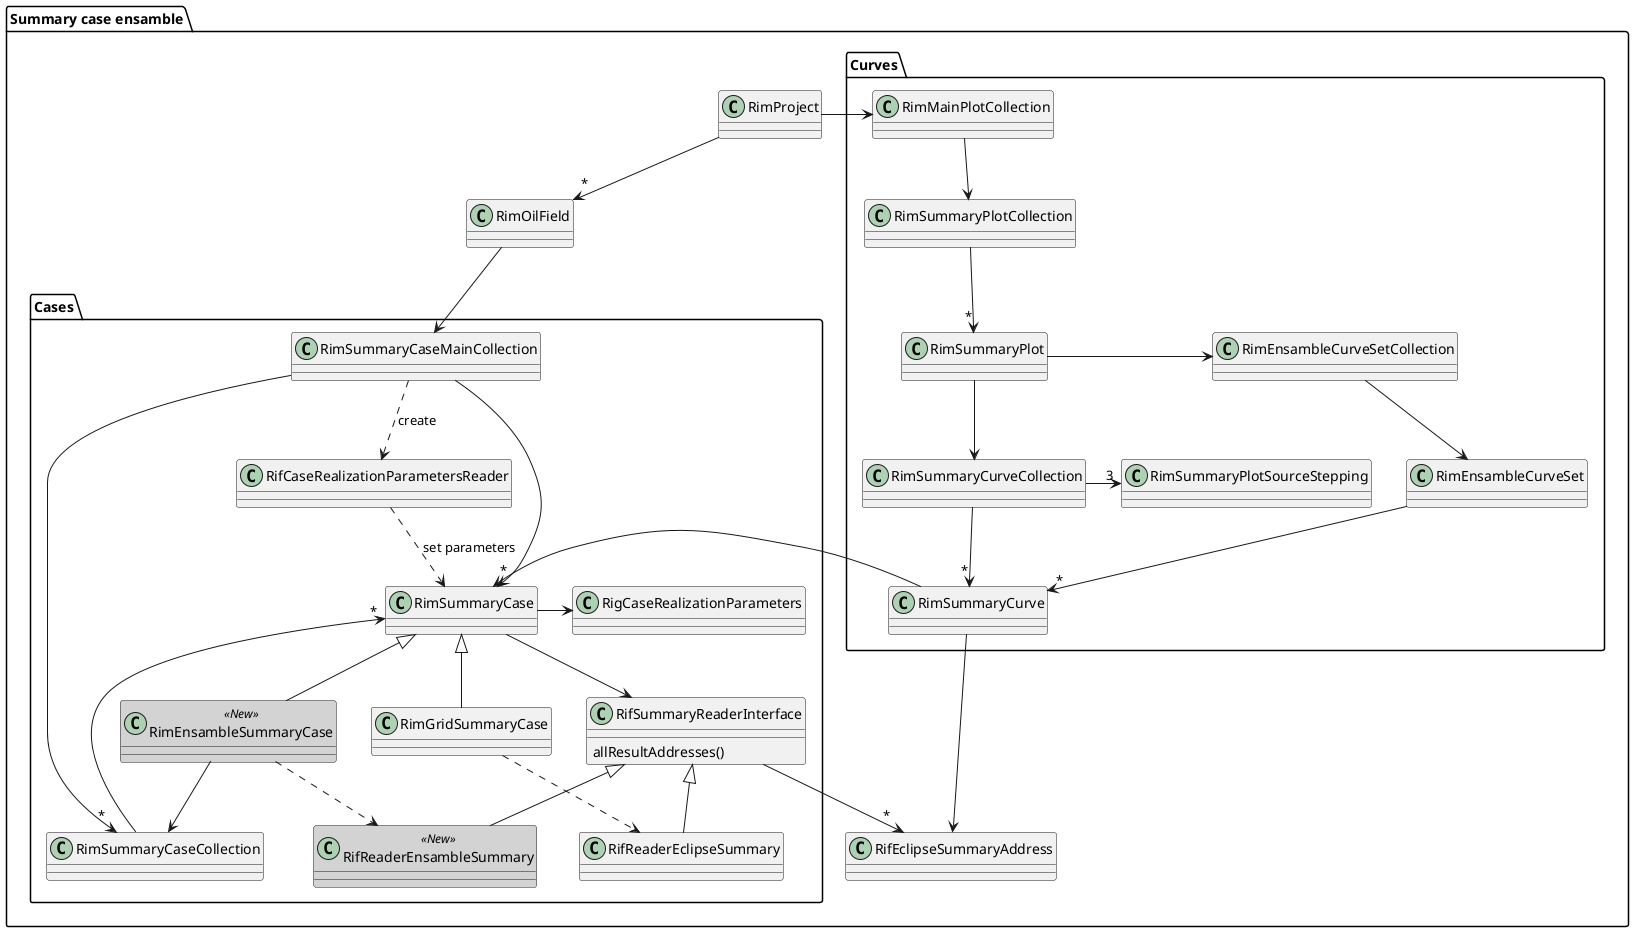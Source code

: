 @startuml

package "Summary case ensamble" {

    skinparam class {
        BackgroundColor<<New>>  LightGray
    }

    package Cases {
        RimSummaryCaseMainCollection --> "*" RimSummaryCaseCollection
        RimSummaryCaseMainCollection --> "*" RimSummaryCase
        RimSummaryCaseCollection --> "*" RimSummaryCase
        
        RimSummaryCase -> RigCaseRealizationParameters
        
        'RimSummaryCaseMainCollection ..> RifEnsambleParametersReader
        RimSummaryCaseMainCollection ..> RifCaseRealizationParametersReader : create
        RifCaseRealizationParametersReader ..> RimSummaryCase : set parameters

        class RifSummaryReaderInterface {
            allResultAddresses()
        }
        class RimEnsambleSummaryCase << New >>
        class RifReaderEnsambleSummary << New >>
        RimSummaryCase <|-- RimGridSummaryCase
        RimSummaryCase <|-- RimEnsambleSummaryCase
        RimSummaryCase --> RifSummaryReaderInterface
        RifSummaryReaderInterface <|-- RifReaderEclipseSummary
        RifSummaryReaderInterface <|-- RifReaderEnsambleSummary
        RimEnsambleSummaryCase ..> RifReaderEnsambleSummary
        RimEnsambleSummaryCase --> RimSummaryCaseCollection
        RimGridSummaryCase ..> RifReaderEclipseSummary
    }
    
    package Curves {
        RimMainPlotCollection --> RimSummaryPlotCollection
        RimSummaryPlotCollection --> "*" RimSummaryPlot
        
        RimSummaryPlot --> RimSummaryCurveCollection
        RimSummaryPlot -> RimEnsambleCurveSetCollection
        RimSummaryCurveCollection --> "*" RimSummaryCurve
        RimSummaryCurveCollection -> "3" RimSummaryPlotSourceStepping
        RimEnsambleCurveSetCollection --> RimEnsambleCurveSet
        RimEnsambleCurveSet --> "*" RimSummaryCurve
    }

    RimProject -> RimMainPlotCollection
    RimProject --> "*" RimOilField
    RimOilField --> RimSummaryCaseMainCollection

    RimSummaryCurve -> RimSummaryCase
    RimSummaryCurve --> RifEclipseSummaryAddress

    RifSummaryReaderInterface --> "*" RifEclipseSummaryAddress
}

@enduml

